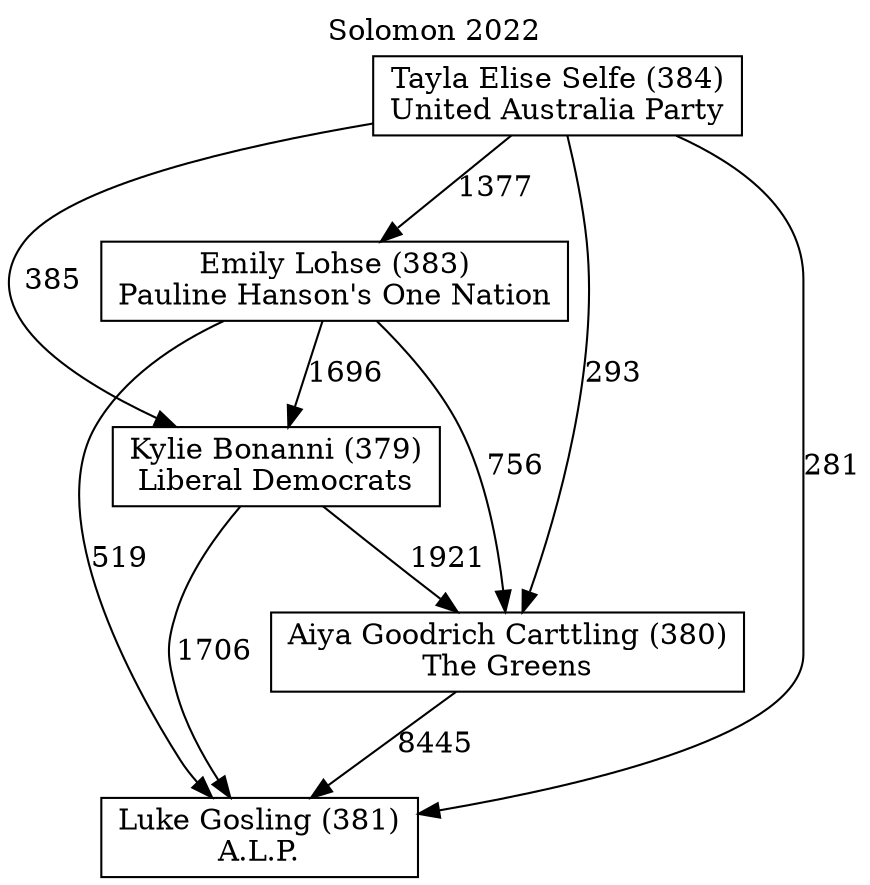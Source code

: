 // House preference flow
digraph "Luke Gosling (381)_Solomon_2022" {
	graph [label="Solomon 2022" labelloc=t mclimit=10]
	node [shape=box]
	"Luke Gosling (381)" [label="Luke Gosling (381)
A.L.P."]
	"Emily Lohse (383)" [label="Emily Lohse (383)
Pauline Hanson's One Nation"]
	"Kylie Bonanni (379)" [label="Kylie Bonanni (379)
Liberal Democrats"]
	"Aiya Goodrich Carttling (380)" [label="Aiya Goodrich Carttling (380)
The Greens"]
	"Tayla Elise Selfe (384)" [label="Tayla Elise Selfe (384)
United Australia Party"]
	"Kylie Bonanni (379)" -> "Aiya Goodrich Carttling (380)" [label=1921]
	"Aiya Goodrich Carttling (380)" -> "Luke Gosling (381)" [label=8445]
	"Tayla Elise Selfe (384)" -> "Emily Lohse (383)" [label=1377]
	"Tayla Elise Selfe (384)" -> "Aiya Goodrich Carttling (380)" [label=293]
	"Tayla Elise Selfe (384)" -> "Kylie Bonanni (379)" [label=385]
	"Emily Lohse (383)" -> "Luke Gosling (381)" [label=519]
	"Emily Lohse (383)" -> "Kylie Bonanni (379)" [label=1696]
	"Kylie Bonanni (379)" -> "Luke Gosling (381)" [label=1706]
	"Emily Lohse (383)" -> "Aiya Goodrich Carttling (380)" [label=756]
	"Tayla Elise Selfe (384)" -> "Luke Gosling (381)" [label=281]
}
